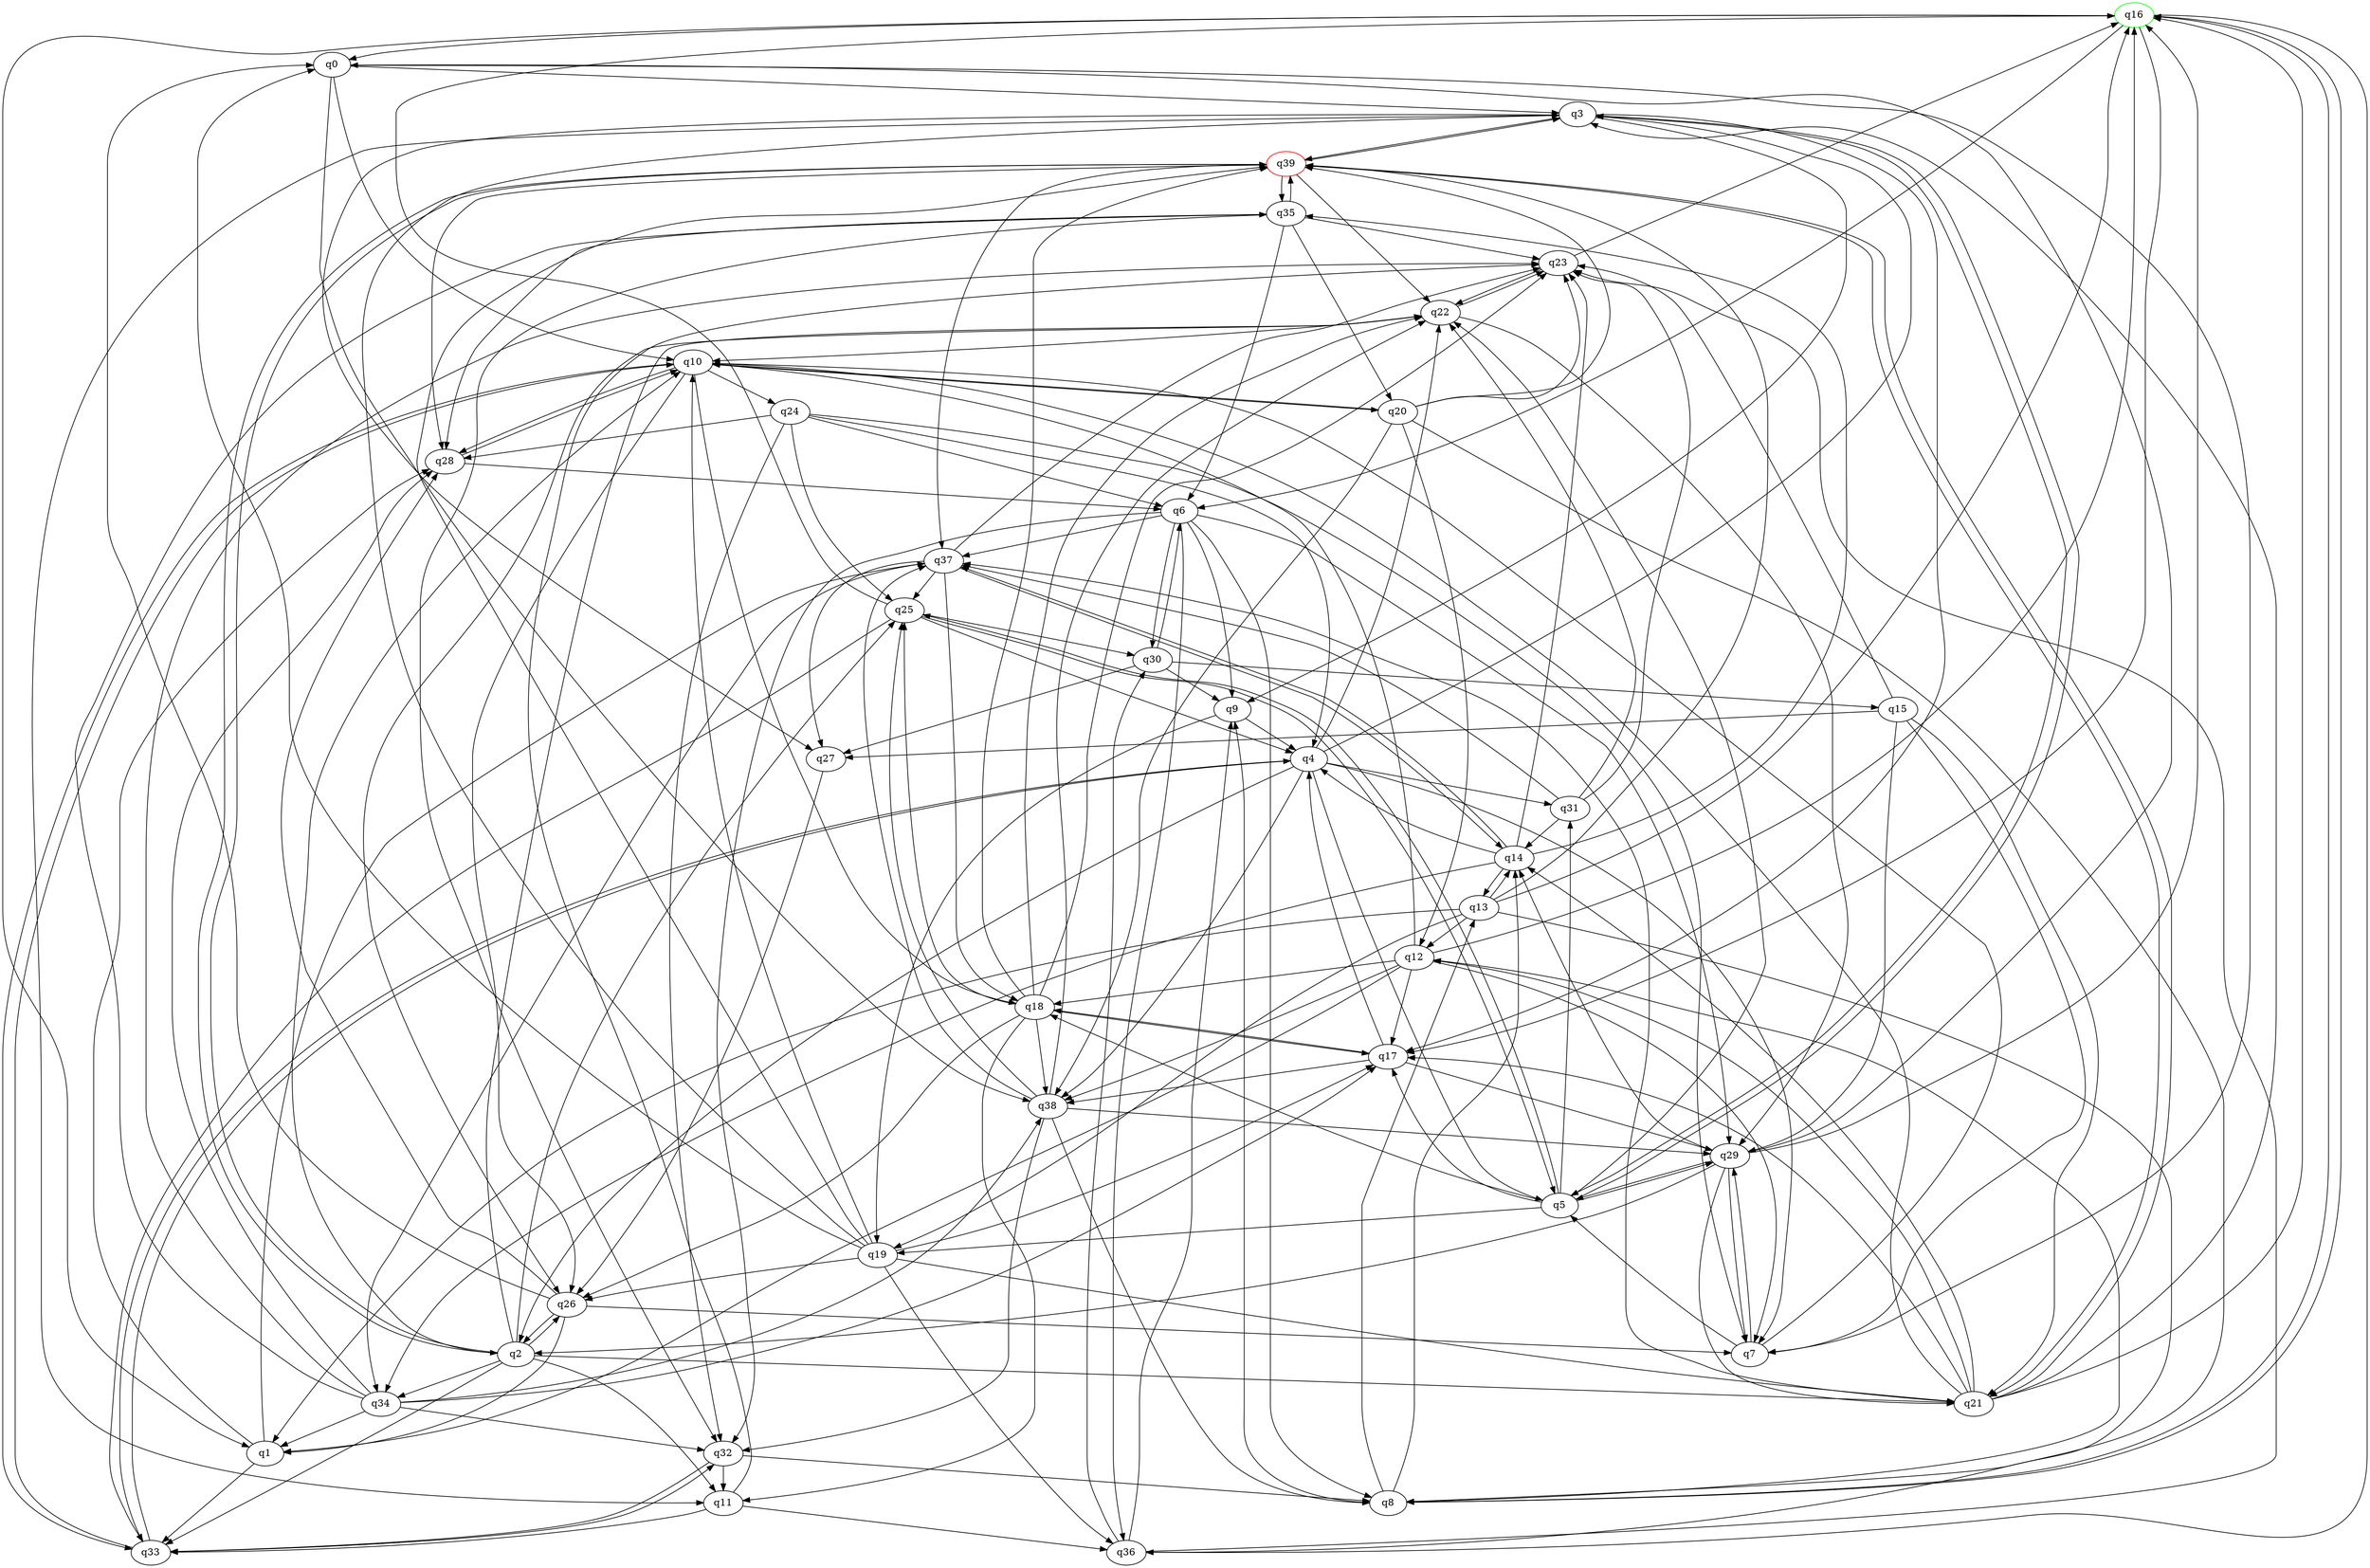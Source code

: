 digraph A{
q16 [initial=1,color=green];
q39 [final=1,color=red];
q0 -> q3;
q0 -> q7;
q0 -> q10;
q0 -> q38;
q1 -> q28;
q1 -> q33;
q1 -> q37;
q2 -> q10;
q2 -> q11;
q2 -> q21;
q2 -> q22;
q2 -> q25;
q2 -> q26;
q2 -> q33;
q2 -> q34;
q2 -> q39;
q3 -> q5;
q3 -> q9;
q3 -> q11;
q3 -> q17;
q3 -> q27;
q3 -> q39;
q4 -> q2;
q4 -> q3;
q4 -> q5;
q4 -> q7;
q4 -> q22;
q4 -> q31;
q4 -> q33;
q4 -> q38;
q5 -> q3;
q5 -> q17;
q5 -> q18;
q5 -> q19;
q5 -> q22;
q5 -> q25;
q5 -> q29;
q5 -> q31;
q6 -> q8;
q6 -> q9;
q6 -> q29;
q6 -> q30;
q6 -> q32;
q6 -> q36;
q6 -> q37;
q7 -> q5;
q7 -> q10;
q7 -> q29;
q8 -> q9;
q8 -> q12;
q8 -> q13;
q8 -> q14;
q8 -> q16;
q9 -> q4;
q9 -> q19;
q10 -> q18;
q10 -> q20;
q10 -> q24;
q10 -> q26;
q10 -> q28;
q10 -> q33;
q11 -> q23;
q11 -> q33;
q11 -> q36;
q12 -> q1;
q12 -> q7;
q12 -> q10;
q12 -> q16;
q12 -> q17;
q12 -> q18;
q12 -> q38;
q13 -> q1;
q13 -> q12;
q13 -> q14;
q13 -> q16;
q13 -> q19;
q13 -> q36;
q13 -> q39;
q14 -> q4;
q14 -> q13;
q14 -> q23;
q14 -> q34;
q14 -> q35;
q14 -> q37;
q15 -> q7;
q15 -> q21;
q15 -> q23;
q15 -> q27;
q15 -> q29;
q16 -> q0;
q16 -> q1;
q16 -> q6;
q16 -> q8;
q16 -> q17;
q16 -> q36;
q17 -> q4;
q17 -> q18;
q17 -> q29;
q17 -> q38;
q18 -> q11;
q18 -> q17;
q18 -> q22;
q18 -> q23;
q18 -> q25;
q18 -> q26;
q18 -> q38;
q18 -> q39;
q19 -> q0;
q19 -> q3;
q19 -> q10;
q19 -> q17;
q19 -> q21;
q19 -> q26;
q19 -> q36;
q19 -> q39;
q20 -> q8;
q20 -> q10;
q20 -> q12;
q20 -> q23;
q20 -> q38;
q20 -> q39;
q21 -> q3;
q21 -> q10;
q21 -> q12;
q21 -> q14;
q21 -> q16;
q21 -> q17;
q21 -> q37;
q21 -> q39;
q22 -> q10;
q22 -> q23;
q22 -> q26;
q22 -> q29;
q23 -> q16;
q23 -> q22;
q24 -> q4;
q24 -> q6;
q24 -> q7;
q24 -> q25;
q24 -> q28;
q24 -> q32;
q25 -> q4;
q25 -> q5;
q25 -> q16;
q25 -> q30;
q25 -> q33;
q26 -> q0;
q26 -> q1;
q26 -> q2;
q26 -> q7;
q26 -> q28;
q27 -> q26;
q28 -> q6;
q28 -> q10;
q29 -> q0;
q29 -> q2;
q29 -> q5;
q29 -> q7;
q29 -> q14;
q29 -> q16;
q29 -> q21;
q30 -> q6;
q30 -> q9;
q30 -> q15;
q30 -> q27;
q31 -> q14;
q31 -> q22;
q31 -> q23;
q31 -> q37;
q32 -> q8;
q32 -> q11;
q32 -> q33;
q33 -> q4;
q33 -> q10;
q33 -> q32;
q34 -> q1;
q34 -> q17;
q34 -> q23;
q34 -> q28;
q34 -> q32;
q34 -> q35;
q34 -> q38;
q35 -> q6;
q35 -> q20;
q35 -> q23;
q35 -> q28;
q35 -> q32;
q35 -> q39;
q36 -> q9;
q36 -> q23;
q36 -> q30;
q37 -> q14;
q37 -> q18;
q37 -> q23;
q37 -> q25;
q37 -> q27;
q37 -> q34;
q38 -> q8;
q38 -> q22;
q38 -> q25;
q38 -> q29;
q38 -> q32;
q38 -> q37;
q39 -> q2;
q39 -> q3;
q39 -> q21;
q39 -> q22;
q39 -> q28;
q39 -> q35;
q39 -> q37;
}